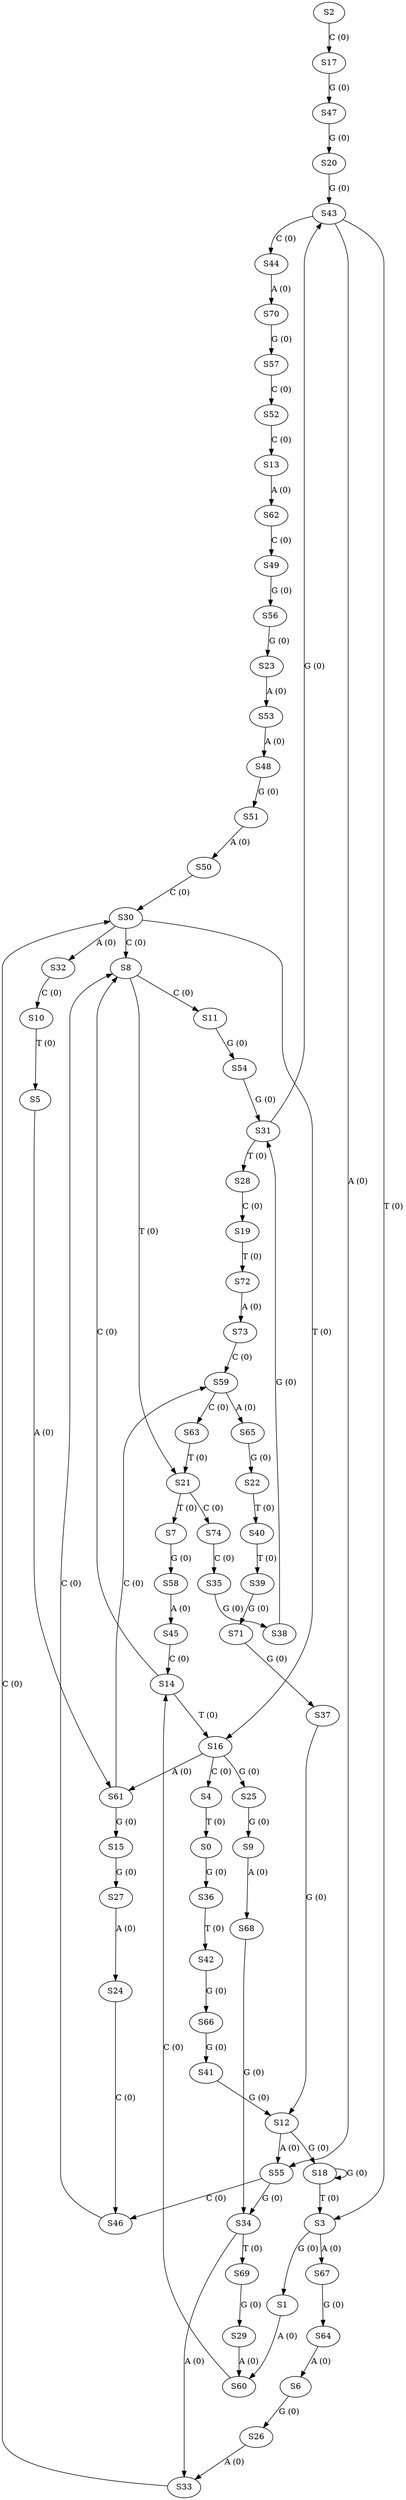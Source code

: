 strict digraph  {
	S2 -> S17 [ label = "C (0)" ];
	S17 -> S47 [ label = "G (0)" ];
	S47 -> S20 [ label = "G (0)" ];
	S20 -> S43 [ label = "G (0)" ];
	S43 -> S44 [ label = "C (0)" ];
	S43 -> S55 [ label = "A (0)" ];
	S43 -> S3 [ label = "T (0)" ];
	S44 -> S70 [ label = "A (0)" ];
	S55 -> S46 [ label = "C (0)" ];
	S55 -> S34 [ label = "G (0)" ];
	S3 -> S1 [ label = "G (0)" ];
	S3 -> S67 [ label = "A (0)" ];
	S70 -> S57 [ label = "G (0)" ];
	S46 -> S8 [ label = "C (0)" ];
	S34 -> S33 [ label = "A (0)" ];
	S34 -> S69 [ label = "T (0)" ];
	S1 -> S60 [ label = "A (0)" ];
	S67 -> S64 [ label = "G (0)" ];
	S57 -> S52 [ label = "C (0)" ];
	S8 -> S11 [ label = "C (0)" ];
	S8 -> S21 [ label = "T (0)" ];
	S33 -> S30 [ label = "C (0)" ];
	S69 -> S29 [ label = "G (0)" ];
	S60 -> S14 [ label = "C (0)" ];
	S64 -> S6 [ label = "A (0)" ];
	S52 -> S13 [ label = "C (0)" ];
	S11 -> S54 [ label = "G (0)" ];
	S21 -> S74 [ label = "C (0)" ];
	S21 -> S7 [ label = "T (0)" ];
	S30 -> S32 [ label = "A (0)" ];
	S30 -> S8 [ label = "C (0)" ];
	S30 -> S16 [ label = "T (0)" ];
	S29 -> S60 [ label = "A (0)" ];
	S14 -> S8 [ label = "C (0)" ];
	S14 -> S16 [ label = "T (0)" ];
	S6 -> S26 [ label = "G (0)" ];
	S13 -> S62 [ label = "A (0)" ];
	S54 -> S31 [ label = "G (0)" ];
	S74 -> S35 [ label = "C (0)" ];
	S7 -> S58 [ label = "G (0)" ];
	S32 -> S10 [ label = "C (0)" ];
	S16 -> S25 [ label = "G (0)" ];
	S16 -> S61 [ label = "A (0)" ];
	S16 -> S4 [ label = "C (0)" ];
	S26 -> S33 [ label = "A (0)" ];
	S62 -> S49 [ label = "C (0)" ];
	S31 -> S43 [ label = "G (0)" ];
	S31 -> S28 [ label = "T (0)" ];
	S35 -> S38 [ label = "G (0)" ];
	S58 -> S45 [ label = "A (0)" ];
	S10 -> S5 [ label = "T (0)" ];
	S25 -> S9 [ label = "G (0)" ];
	S61 -> S15 [ label = "G (0)" ];
	S61 -> S59 [ label = "C (0)" ];
	S4 -> S0 [ label = "T (0)" ];
	S49 -> S56 [ label = "G (0)" ];
	S28 -> S19 [ label = "C (0)" ];
	S38 -> S31 [ label = "G (0)" ];
	S45 -> S14 [ label = "C (0)" ];
	S5 -> S61 [ label = "A (0)" ];
	S9 -> S68 [ label = "A (0)" ];
	S15 -> S27 [ label = "G (0)" ];
	S59 -> S63 [ label = "C (0)" ];
	S59 -> S65 [ label = "A (0)" ];
	S0 -> S36 [ label = "G (0)" ];
	S56 -> S23 [ label = "G (0)" ];
	S19 -> S72 [ label = "T (0)" ];
	S68 -> S34 [ label = "G (0)" ];
	S27 -> S24 [ label = "A (0)" ];
	S63 -> S21 [ label = "T (0)" ];
	S65 -> S22 [ label = "G (0)" ];
	S36 -> S42 [ label = "T (0)" ];
	S23 -> S53 [ label = "A (0)" ];
	S72 -> S73 [ label = "A (0)" ];
	S24 -> S46 [ label = "C (0)" ];
	S22 -> S40 [ label = "T (0)" ];
	S42 -> S66 [ label = "G (0)" ];
	S53 -> S48 [ label = "A (0)" ];
	S73 -> S59 [ label = "C (0)" ];
	S40 -> S39 [ label = "T (0)" ];
	S66 -> S41 [ label = "G (0)" ];
	S48 -> S51 [ label = "G (0)" ];
	S39 -> S71 [ label = "G (0)" ];
	S41 -> S12 [ label = "G (0)" ];
	S51 -> S50 [ label = "A (0)" ];
	S71 -> S37 [ label = "G (0)" ];
	S12 -> S18 [ label = "G (0)" ];
	S12 -> S55 [ label = "A (0)" ];
	S50 -> S30 [ label = "C (0)" ];
	S37 -> S12 [ label = "G (0)" ];
	S18 -> S3 [ label = "T (0)" ];
	S18 -> S18 [ label = "G (0)" ];
}
